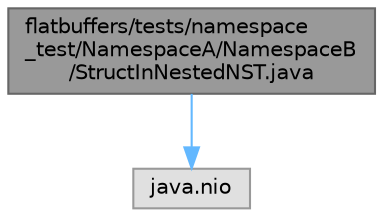 digraph "flatbuffers/tests/namespace_test/NamespaceA/NamespaceB/StructInNestedNST.java"
{
 // LATEX_PDF_SIZE
  bgcolor="transparent";
  edge [fontname=Helvetica,fontsize=10,labelfontname=Helvetica,labelfontsize=10];
  node [fontname=Helvetica,fontsize=10,shape=box,height=0.2,width=0.4];
  Node1 [id="Node000001",label="flatbuffers/tests/namespace\l_test/NamespaceA/NamespaceB\l/StructInNestedNST.java",height=0.2,width=0.4,color="gray40", fillcolor="grey60", style="filled", fontcolor="black",tooltip=" "];
  Node1 -> Node2 [id="edge2_Node000001_Node000002",color="steelblue1",style="solid",tooltip=" "];
  Node2 [id="Node000002",label="java.nio",height=0.2,width=0.4,color="grey60", fillcolor="#E0E0E0", style="filled",tooltip=" "];
}
